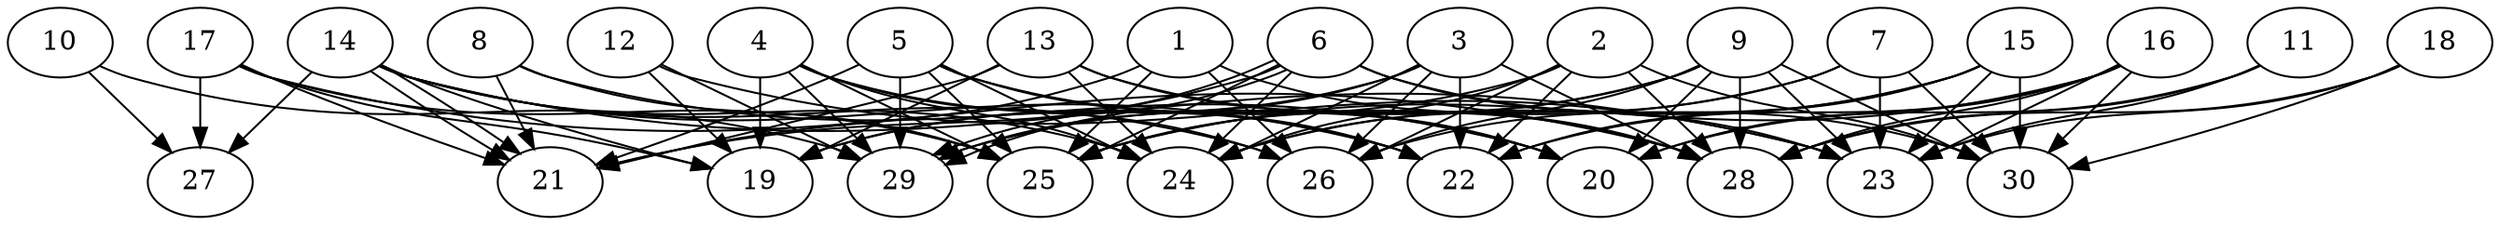 // DAG automatically generated by daggen at Thu Oct  3 14:04:17 2019
// ./daggen --dot -n 30 --ccr 0.4 --fat 0.9 --regular 0.7 --density 0.6 --mindata 5242880 --maxdata 52428800 
digraph G {
  1 [size="81300480", alpha="0.03", expect_size="32520192"] 
  1 -> 21 [size ="32520192"]
  1 -> 25 [size ="32520192"]
  1 -> 26 [size ="32520192"]
  1 -> 28 [size ="32520192"]
  2 [size="14945280", alpha="0.08", expect_size="5978112"] 
  2 -> 19 [size ="5978112"]
  2 -> 22 [size ="5978112"]
  2 -> 24 [size ="5978112"]
  2 -> 26 [size ="5978112"]
  2 -> 28 [size ="5978112"]
  2 -> 30 [size ="5978112"]
  3 [size="129397760", alpha="0.18", expect_size="51759104"] 
  3 -> 19 [size ="51759104"]
  3 -> 22 [size ="51759104"]
  3 -> 24 [size ="51759104"]
  3 -> 26 [size ="51759104"]
  3 -> 28 [size ="51759104"]
  3 -> 29 [size ="51759104"]
  4 [size="113584640", alpha="0.05", expect_size="45433856"] 
  4 -> 19 [size ="45433856"]
  4 -> 22 [size ="45433856"]
  4 -> 24 [size ="45433856"]
  4 -> 25 [size ="45433856"]
  4 -> 26 [size ="45433856"]
  4 -> 29 [size ="45433856"]
  5 [size="47838720", alpha="0.05", expect_size="19135488"] 
  5 -> 20 [size ="19135488"]
  5 -> 21 [size ="19135488"]
  5 -> 22 [size ="19135488"]
  5 -> 24 [size ="19135488"]
  5 -> 25 [size ="19135488"]
  5 -> 29 [size ="19135488"]
  6 [size="56197120", alpha="0.10", expect_size="22478848"] 
  6 -> 21 [size ="22478848"]
  6 -> 23 [size ="22478848"]
  6 -> 24 [size ="22478848"]
  6 -> 25 [size ="22478848"]
  6 -> 29 [size ="22478848"]
  6 -> 29 [size ="22478848"]
  6 -> 30 [size ="22478848"]
  7 [size="97758720", alpha="0.16", expect_size="39103488"] 
  7 -> 23 [size ="39103488"]
  7 -> 24 [size ="39103488"]
  7 -> 25 [size ="39103488"]
  7 -> 30 [size ="39103488"]
  8 [size="39249920", alpha="0.09", expect_size="15699968"] 
  8 -> 20 [size ="15699968"]
  8 -> 21 [size ="15699968"]
  8 -> 25 [size ="15699968"]
  9 [size="56322560", alpha="0.16", expect_size="22529024"] 
  9 -> 20 [size ="22529024"]
  9 -> 23 [size ="22529024"]
  9 -> 25 [size ="22529024"]
  9 -> 26 [size ="22529024"]
  9 -> 28 [size ="22529024"]
  9 -> 29 [size ="22529024"]
  9 -> 30 [size ="22529024"]
  10 [size="26711040", alpha="0.02", expect_size="10684416"] 
  10 -> 27 [size ="10684416"]
  10 -> 29 [size ="10684416"]
  11 [size="68116480", alpha="0.18", expect_size="27246592"] 
  11 -> 20 [size ="27246592"]
  11 -> 23 [size ="27246592"]
  11 -> 28 [size ="27246592"]
  12 [size="87052800", alpha="0.11", expect_size="34821120"] 
  12 -> 19 [size ="34821120"]
  12 -> 23 [size ="34821120"]
  12 -> 29 [size ="34821120"]
  13 [size="17871360", alpha="0.11", expect_size="7148544"] 
  13 -> 19 [size ="7148544"]
  13 -> 20 [size ="7148544"]
  13 -> 21 [size ="7148544"]
  13 -> 24 [size ="7148544"]
  13 -> 28 [size ="7148544"]
  14 [size="121290240", alpha="0.13", expect_size="48516096"] 
  14 -> 19 [size ="48516096"]
  14 -> 21 [size ="48516096"]
  14 -> 21 [size ="48516096"]
  14 -> 22 [size ="48516096"]
  14 -> 23 [size ="48516096"]
  14 -> 24 [size ="48516096"]
  14 -> 26 [size ="48516096"]
  14 -> 27 [size ="48516096"]
  15 [size="35650560", alpha="0.05", expect_size="14260224"] 
  15 -> 22 [size ="14260224"]
  15 -> 23 [size ="14260224"]
  15 -> 24 [size ="14260224"]
  15 -> 26 [size ="14260224"]
  15 -> 30 [size ="14260224"]
  16 [size="66086400", alpha="0.15", expect_size="26434560"] 
  16 -> 20 [size ="26434560"]
  16 -> 22 [size ="26434560"]
  16 -> 23 [size ="26434560"]
  16 -> 25 [size ="26434560"]
  16 -> 28 [size ="26434560"]
  16 -> 30 [size ="26434560"]
  17 [size="127733760", alpha="0.20", expect_size="51093504"] 
  17 -> 19 [size ="51093504"]
  17 -> 21 [size ="51093504"]
  17 -> 25 [size ="51093504"]
  17 -> 27 [size ="51093504"]
  17 -> 28 [size ="51093504"]
  18 [size="102433280", alpha="0.00", expect_size="40973312"] 
  18 -> 23 [size ="40973312"]
  18 -> 28 [size ="40973312"]
  18 -> 30 [size ="40973312"]
  19 [size="35648000", alpha="0.17", expect_size="14259200"] 
  20 [size="128204800", alpha="0.05", expect_size="51281920"] 
  21 [size="22499840", alpha="0.05", expect_size="8999936"] 
  22 [size="130990080", alpha="0.05", expect_size="52396032"] 
  23 [size="76280320", alpha="0.05", expect_size="30512128"] 
  24 [size="21253120", alpha="0.02", expect_size="8501248"] 
  25 [size="99463680", alpha="0.05", expect_size="39785472"] 
  26 [size="13219840", alpha="0.16", expect_size="5287936"] 
  27 [size="104322560", alpha="0.00", expect_size="41729024"] 
  28 [size="103014400", alpha="0.09", expect_size="41205760"] 
  29 [size="104893440", alpha="0.06", expect_size="41957376"] 
  30 [size="85649920", alpha="0.04", expect_size="34259968"] 
}
